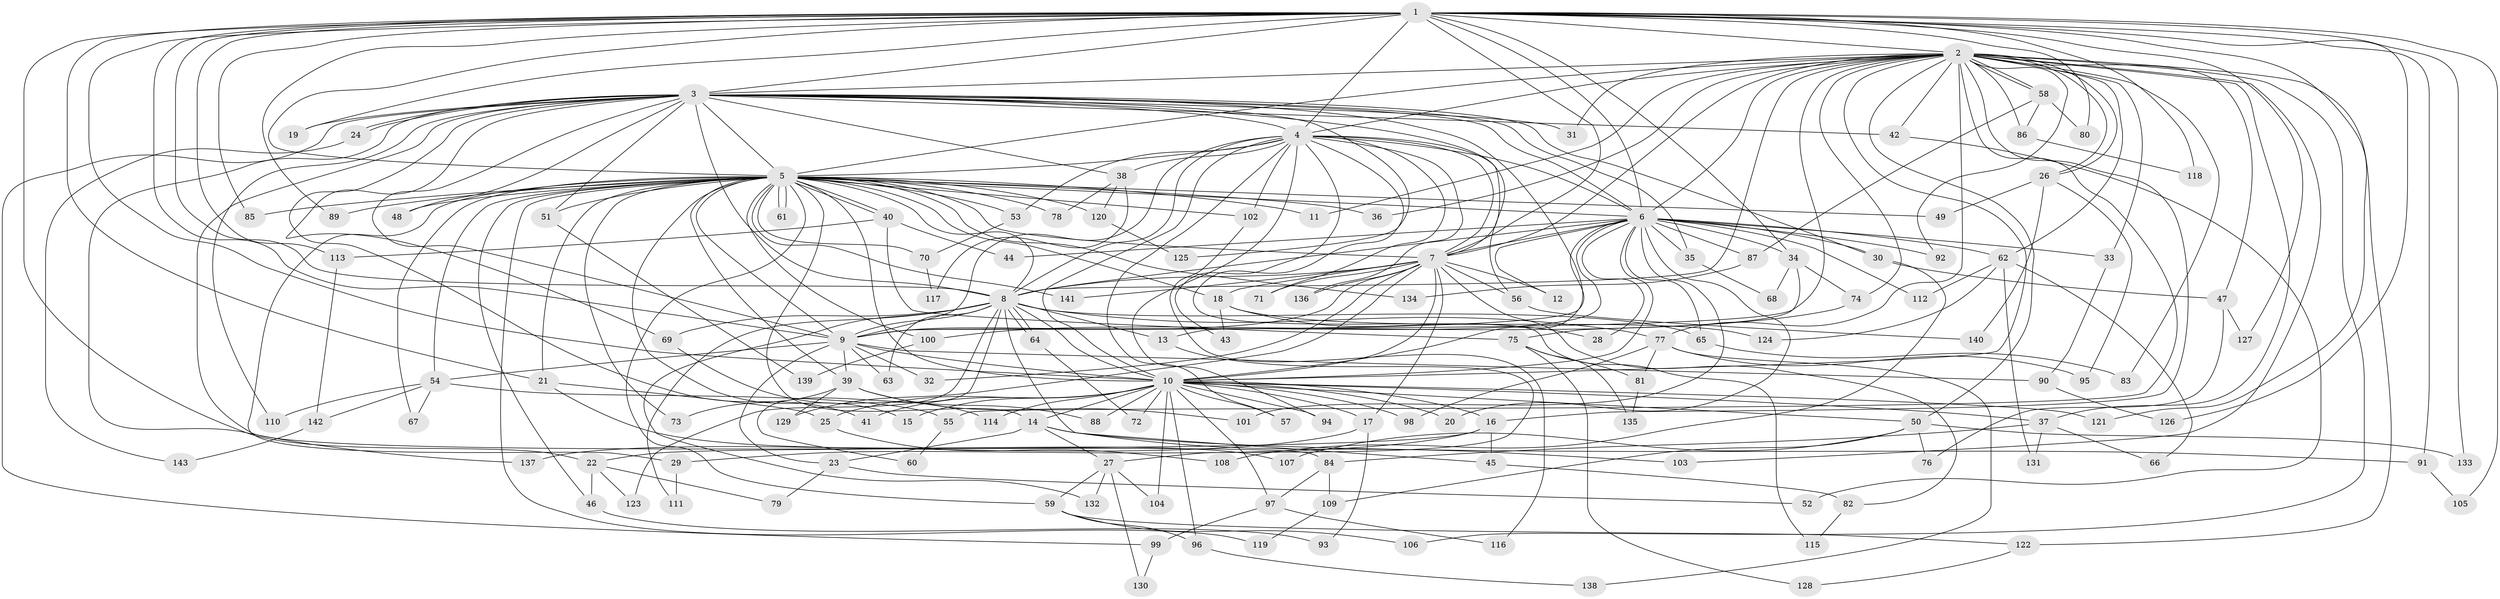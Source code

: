 // coarse degree distribution, {23: 0.018518518518518517, 31: 0.009259259259259259, 17: 0.009259259259259259, 48: 0.009259259259259259, 26: 0.009259259259259259, 18: 0.009259259259259259, 28: 0.009259259259259259, 2: 0.5370370370370371, 7: 0.018518518518518517, 6: 0.027777777777777776, 8: 0.009259259259259259, 5: 0.08333333333333333, 4: 0.05555555555555555, 3: 0.19444444444444445}
// Generated by graph-tools (version 1.1) at 2025/41/03/06/25 10:41:36]
// undirected, 143 vertices, 311 edges
graph export_dot {
graph [start="1"]
  node [color=gray90,style=filled];
  1;
  2;
  3;
  4;
  5;
  6;
  7;
  8;
  9;
  10;
  11;
  12;
  13;
  14;
  15;
  16;
  17;
  18;
  19;
  20;
  21;
  22;
  23;
  24;
  25;
  26;
  27;
  28;
  29;
  30;
  31;
  32;
  33;
  34;
  35;
  36;
  37;
  38;
  39;
  40;
  41;
  42;
  43;
  44;
  45;
  46;
  47;
  48;
  49;
  50;
  51;
  52;
  53;
  54;
  55;
  56;
  57;
  58;
  59;
  60;
  61;
  62;
  63;
  64;
  65;
  66;
  67;
  68;
  69;
  70;
  71;
  72;
  73;
  74;
  75;
  76;
  77;
  78;
  79;
  80;
  81;
  82;
  83;
  84;
  85;
  86;
  87;
  88;
  89;
  90;
  91;
  92;
  93;
  94;
  95;
  96;
  97;
  98;
  99;
  100;
  101;
  102;
  103;
  104;
  105;
  106;
  107;
  108;
  109;
  110;
  111;
  112;
  113;
  114;
  115;
  116;
  117;
  118;
  119;
  120;
  121;
  122;
  123;
  124;
  125;
  126;
  127;
  128;
  129;
  130;
  131;
  132;
  133;
  134;
  135;
  136;
  137;
  138;
  139;
  140;
  141;
  142;
  143;
  1 -- 2;
  1 -- 3;
  1 -- 4;
  1 -- 5;
  1 -- 6;
  1 -- 7;
  1 -- 8;
  1 -- 9;
  1 -- 10;
  1 -- 19;
  1 -- 21;
  1 -- 22;
  1 -- 34;
  1 -- 80;
  1 -- 85;
  1 -- 89;
  1 -- 91;
  1 -- 105;
  1 -- 113;
  1 -- 118;
  1 -- 121;
  1 -- 126;
  1 -- 127;
  1 -- 133;
  2 -- 3;
  2 -- 4;
  2 -- 5;
  2 -- 6;
  2 -- 7;
  2 -- 8;
  2 -- 9;
  2 -- 10;
  2 -- 11;
  2 -- 16;
  2 -- 26;
  2 -- 26;
  2 -- 31;
  2 -- 33;
  2 -- 36;
  2 -- 37;
  2 -- 42;
  2 -- 47;
  2 -- 50;
  2 -- 55;
  2 -- 58;
  2 -- 58;
  2 -- 62;
  2 -- 74;
  2 -- 77;
  2 -- 83;
  2 -- 86;
  2 -- 92;
  2 -- 103;
  2 -- 106;
  2 -- 122;
  3 -- 4;
  3 -- 5;
  3 -- 6;
  3 -- 7;
  3 -- 8;
  3 -- 9;
  3 -- 10;
  3 -- 19;
  3 -- 24;
  3 -- 24;
  3 -- 30;
  3 -- 31;
  3 -- 35;
  3 -- 38;
  3 -- 41;
  3 -- 42;
  3 -- 48;
  3 -- 51;
  3 -- 69;
  3 -- 84;
  3 -- 99;
  3 -- 110;
  3 -- 125;
  3 -- 137;
  4 -- 5;
  4 -- 6;
  4 -- 7;
  4 -- 8;
  4 -- 9;
  4 -- 10;
  4 -- 38;
  4 -- 43;
  4 -- 53;
  4 -- 56;
  4 -- 57;
  4 -- 71;
  4 -- 94;
  4 -- 102;
  4 -- 115;
  4 -- 136;
  5 -- 6;
  5 -- 7;
  5 -- 8;
  5 -- 9;
  5 -- 10;
  5 -- 11;
  5 -- 14;
  5 -- 15;
  5 -- 18;
  5 -- 21;
  5 -- 29;
  5 -- 36;
  5 -- 39;
  5 -- 40;
  5 -- 40;
  5 -- 46;
  5 -- 48;
  5 -- 49;
  5 -- 51;
  5 -- 53;
  5 -- 54;
  5 -- 59;
  5 -- 61;
  5 -- 61;
  5 -- 67;
  5 -- 70;
  5 -- 73;
  5 -- 78;
  5 -- 85;
  5 -- 89;
  5 -- 100;
  5 -- 102;
  5 -- 119;
  5 -- 120;
  5 -- 134;
  5 -- 141;
  6 -- 7;
  6 -- 8;
  6 -- 9;
  6 -- 10;
  6 -- 12;
  6 -- 13;
  6 -- 20;
  6 -- 28;
  6 -- 30;
  6 -- 33;
  6 -- 34;
  6 -- 35;
  6 -- 44;
  6 -- 62;
  6 -- 65;
  6 -- 87;
  6 -- 92;
  6 -- 101;
  6 -- 112;
  7 -- 8;
  7 -- 9;
  7 -- 10;
  7 -- 12;
  7 -- 17;
  7 -- 18;
  7 -- 32;
  7 -- 56;
  7 -- 71;
  7 -- 82;
  7 -- 129;
  7 -- 136;
  7 -- 141;
  8 -- 9;
  8 -- 10;
  8 -- 13;
  8 -- 45;
  8 -- 60;
  8 -- 63;
  8 -- 64;
  8 -- 64;
  8 -- 65;
  8 -- 69;
  8 -- 77;
  8 -- 111;
  8 -- 123;
  8 -- 132;
  9 -- 10;
  9 -- 23;
  9 -- 32;
  9 -- 39;
  9 -- 54;
  9 -- 63;
  9 -- 90;
  10 -- 14;
  10 -- 15;
  10 -- 16;
  10 -- 17;
  10 -- 20;
  10 -- 25;
  10 -- 37;
  10 -- 41;
  10 -- 50;
  10 -- 57;
  10 -- 72;
  10 -- 88;
  10 -- 94;
  10 -- 96;
  10 -- 97;
  10 -- 98;
  10 -- 104;
  10 -- 114;
  10 -- 121;
  13 -- 27;
  14 -- 23;
  14 -- 27;
  14 -- 91;
  14 -- 103;
  16 -- 22;
  16 -- 29;
  16 -- 45;
  17 -- 93;
  17 -- 137;
  18 -- 28;
  18 -- 43;
  18 -- 124;
  21 -- 25;
  21 -- 107;
  22 -- 46;
  22 -- 79;
  22 -- 123;
  23 -- 52;
  23 -- 79;
  24 -- 143;
  25 -- 108;
  26 -- 49;
  26 -- 95;
  26 -- 140;
  27 -- 59;
  27 -- 104;
  27 -- 130;
  27 -- 132;
  29 -- 111;
  30 -- 47;
  30 -- 108;
  33 -- 90;
  34 -- 68;
  34 -- 74;
  34 -- 75;
  35 -- 68;
  37 -- 66;
  37 -- 84;
  37 -- 131;
  38 -- 78;
  38 -- 117;
  38 -- 120;
  39 -- 73;
  39 -- 88;
  39 -- 101;
  39 -- 129;
  40 -- 44;
  40 -- 75;
  40 -- 113;
  42 -- 52;
  45 -- 82;
  46 -- 93;
  47 -- 76;
  47 -- 127;
  50 -- 76;
  50 -- 107;
  50 -- 109;
  50 -- 133;
  51 -- 139;
  53 -- 70;
  54 -- 55;
  54 -- 67;
  54 -- 110;
  54 -- 142;
  55 -- 60;
  56 -- 140;
  58 -- 80;
  58 -- 86;
  58 -- 87;
  59 -- 96;
  59 -- 106;
  59 -- 122;
  62 -- 66;
  62 -- 112;
  62 -- 124;
  62 -- 131;
  64 -- 72;
  65 -- 83;
  69 -- 114;
  70 -- 117;
  74 -- 100;
  75 -- 81;
  75 -- 128;
  75 -- 135;
  77 -- 81;
  77 -- 95;
  77 -- 98;
  77 -- 138;
  81 -- 135;
  82 -- 115;
  84 -- 97;
  84 -- 109;
  86 -- 118;
  87 -- 134;
  90 -- 126;
  91 -- 105;
  96 -- 138;
  97 -- 99;
  97 -- 116;
  99 -- 130;
  100 -- 139;
  102 -- 116;
  109 -- 119;
  113 -- 142;
  120 -- 125;
  122 -- 128;
  142 -- 143;
}

